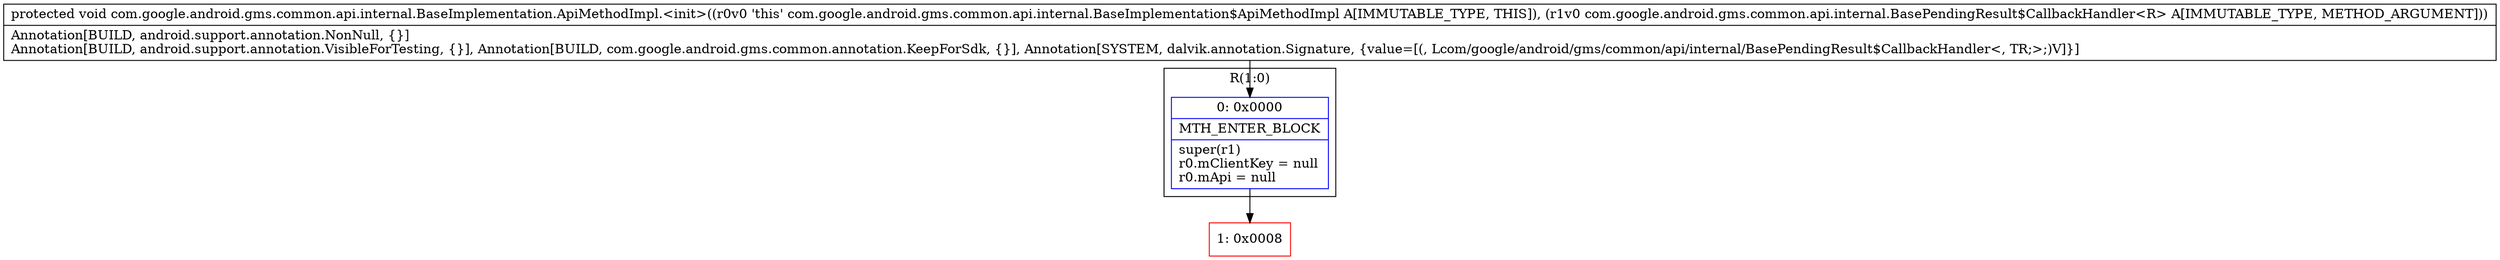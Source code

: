 digraph "CFG forcom.google.android.gms.common.api.internal.BaseImplementation.ApiMethodImpl.\<init\>(Lcom\/google\/android\/gms\/common\/api\/internal\/BasePendingResult$CallbackHandler;)V" {
subgraph cluster_Region_204402054 {
label = "R(1:0)";
node [shape=record,color=blue];
Node_0 [shape=record,label="{0\:\ 0x0000|MTH_ENTER_BLOCK\l|super(r1)\lr0.mClientKey = null\lr0.mApi = null\l}"];
}
Node_1 [shape=record,color=red,label="{1\:\ 0x0008}"];
MethodNode[shape=record,label="{protected void com.google.android.gms.common.api.internal.BaseImplementation.ApiMethodImpl.\<init\>((r0v0 'this' com.google.android.gms.common.api.internal.BaseImplementation$ApiMethodImpl A[IMMUTABLE_TYPE, THIS]), (r1v0 com.google.android.gms.common.api.internal.BasePendingResult$CallbackHandler\<R\> A[IMMUTABLE_TYPE, METHOD_ARGUMENT]))  | Annotation[BUILD, android.support.annotation.NonNull, \{\}]\lAnnotation[BUILD, android.support.annotation.VisibleForTesting, \{\}], Annotation[BUILD, com.google.android.gms.common.annotation.KeepForSdk, \{\}], Annotation[SYSTEM, dalvik.annotation.Signature, \{value=[(, Lcom\/google\/android\/gms\/common\/api\/internal\/BasePendingResult$CallbackHandler\<, TR;\>;)V]\}]\l}"];
MethodNode -> Node_0;
Node_0 -> Node_1;
}


